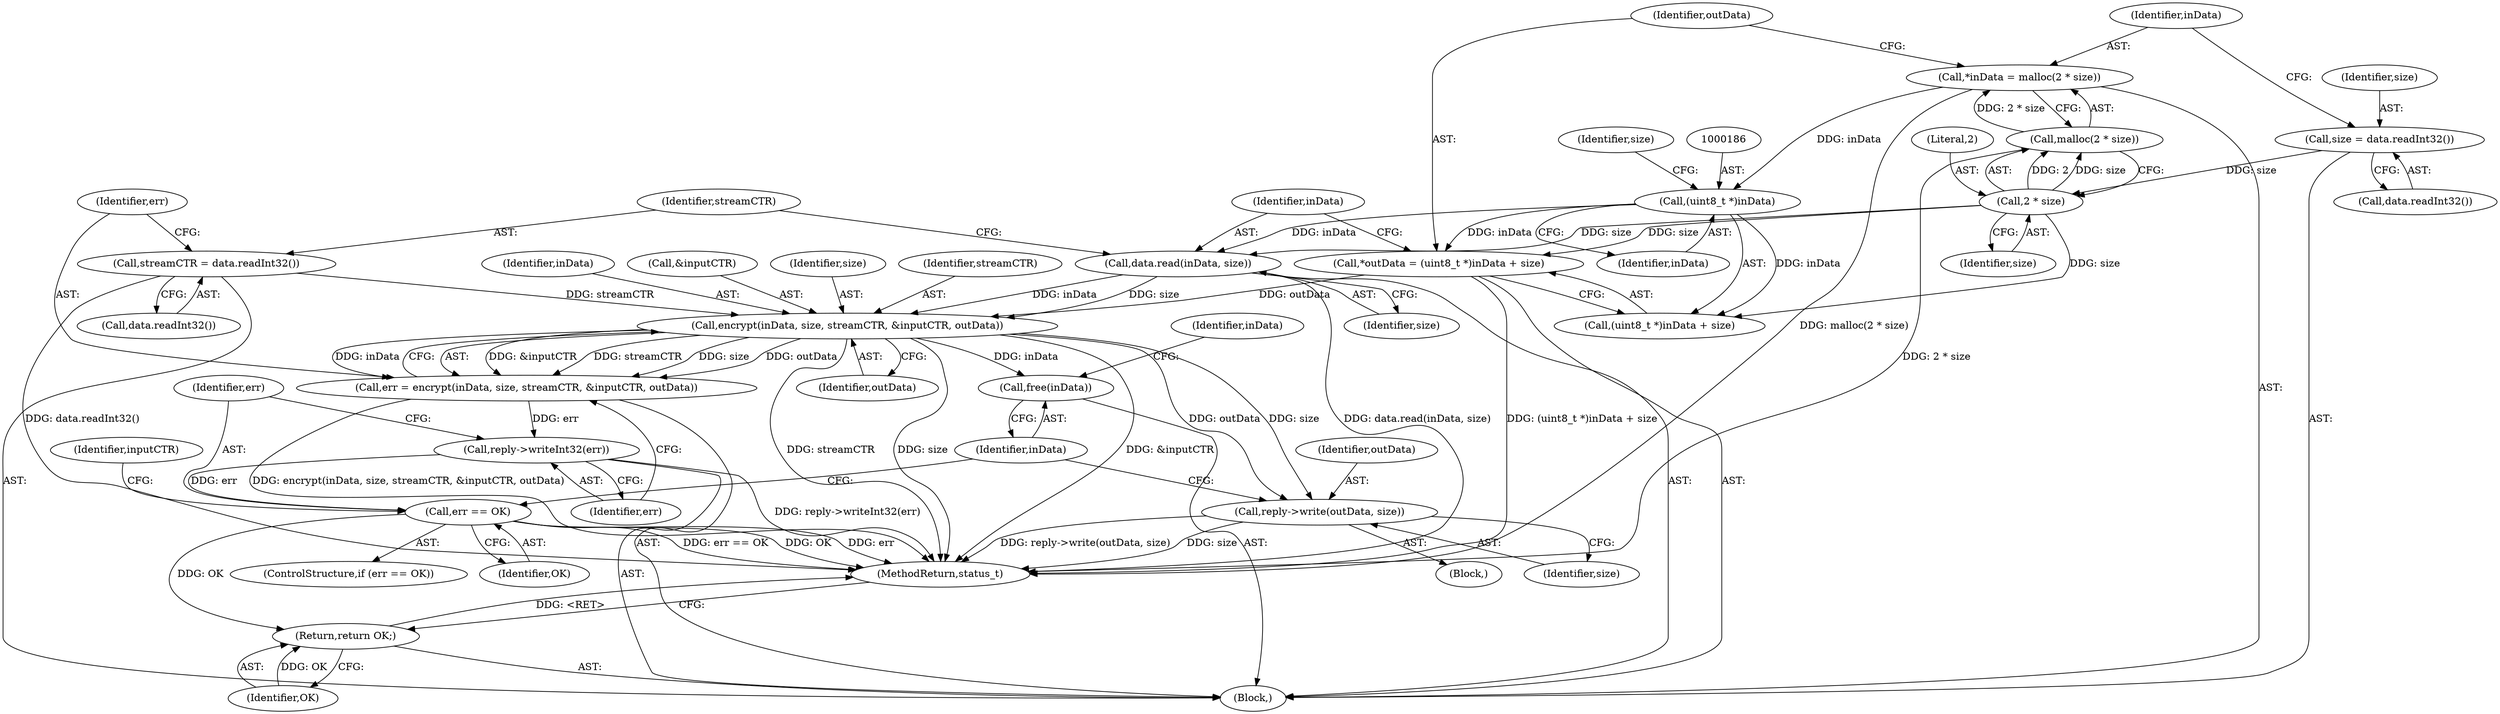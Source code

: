 digraph "0_Android_c82e31a7039a03dca7b37c65b7890ba5c1e18ced@API" {
"1000200" [label="(Call,encrypt(inData, size, streamCTR, &inputCTR, outData))"];
"1000189" [label="(Call,data.read(inData, size))"];
"1000185" [label="(Call,(uint8_t *)inData)"];
"1000175" [label="(Call,*inData = malloc(2 * size))"];
"1000177" [label="(Call,malloc(2 * size))"];
"1000178" [label="(Call,2 * size)"];
"1000171" [label="(Call,size = data.readInt32())"];
"1000193" [label="(Call,streamCTR = data.readInt32())"];
"1000182" [label="(Call,*outData = (uint8_t *)inData + size)"];
"1000198" [label="(Call,err = encrypt(inData, size, streamCTR, &inputCTR, outData))"];
"1000207" [label="(Call,reply->writeInt32(err))"];
"1000210" [label="(Call,err == OK)"];
"1000226" [label="(Return,return OK;)"];
"1000216" [label="(Call,reply->write(outData, size))"];
"1000219" [label="(Call,free(inData))"];
"1000208" [label="(Identifier,err)"];
"1000210" [label="(Call,err == OK)"];
"1000200" [label="(Call,encrypt(inData, size, streamCTR, &inputCTR, outData))"];
"1000201" [label="(Identifier,inData)"];
"1000185" [label="(Call,(uint8_t *)inData)"];
"1000179" [label="(Literal,2)"];
"1000178" [label="(Call,2 * size)"];
"1000184" [label="(Call,(uint8_t *)inData + size)"];
"1000171" [label="(Call,size = data.readInt32())"];
"1000218" [label="(Identifier,size)"];
"1000222" [label="(Identifier,inData)"];
"1000191" [label="(Identifier,size)"];
"1000213" [label="(Block,)"];
"1000227" [label="(Identifier,OK)"];
"1000188" [label="(Identifier,size)"];
"1000183" [label="(Identifier,outData)"];
"1000206" [label="(Identifier,outData)"];
"1000207" [label="(Call,reply->writeInt32(err))"];
"1000180" [label="(Identifier,size)"];
"1000190" [label="(Identifier,inData)"];
"1000187" [label="(Identifier,inData)"];
"1000169" [label="(Block,)"];
"1000204" [label="(Call,&inputCTR)"];
"1000216" [label="(Call,reply->write(outData, size))"];
"1000199" [label="(Identifier,err)"];
"1000202" [label="(Identifier,size)"];
"1000219" [label="(Call,free(inData))"];
"1000176" [label="(Identifier,inData)"];
"1000172" [label="(Identifier,size)"];
"1000357" [label="(MethodReturn,status_t)"];
"1000203" [label="(Identifier,streamCTR)"];
"1000209" [label="(ControlStructure,if (err == OK))"];
"1000226" [label="(Return,return OK;)"];
"1000193" [label="(Call,streamCTR = data.readInt32())"];
"1000211" [label="(Identifier,err)"];
"1000215" [label="(Identifier,inputCTR)"];
"1000220" [label="(Identifier,inData)"];
"1000212" [label="(Identifier,OK)"];
"1000173" [label="(Call,data.readInt32())"];
"1000177" [label="(Call,malloc(2 * size))"];
"1000195" [label="(Call,data.readInt32())"];
"1000175" [label="(Call,*inData = malloc(2 * size))"];
"1000189" [label="(Call,data.read(inData, size))"];
"1000198" [label="(Call,err = encrypt(inData, size, streamCTR, &inputCTR, outData))"];
"1000194" [label="(Identifier,streamCTR)"];
"1000217" [label="(Identifier,outData)"];
"1000182" [label="(Call,*outData = (uint8_t *)inData + size)"];
"1000200" -> "1000198"  [label="AST: "];
"1000200" -> "1000206"  [label="CFG: "];
"1000201" -> "1000200"  [label="AST: "];
"1000202" -> "1000200"  [label="AST: "];
"1000203" -> "1000200"  [label="AST: "];
"1000204" -> "1000200"  [label="AST: "];
"1000206" -> "1000200"  [label="AST: "];
"1000198" -> "1000200"  [label="CFG: "];
"1000200" -> "1000357"  [label="DDG: streamCTR"];
"1000200" -> "1000357"  [label="DDG: &inputCTR"];
"1000200" -> "1000357"  [label="DDG: size"];
"1000200" -> "1000198"  [label="DDG: &inputCTR"];
"1000200" -> "1000198"  [label="DDG: streamCTR"];
"1000200" -> "1000198"  [label="DDG: size"];
"1000200" -> "1000198"  [label="DDG: outData"];
"1000200" -> "1000198"  [label="DDG: inData"];
"1000189" -> "1000200"  [label="DDG: inData"];
"1000189" -> "1000200"  [label="DDG: size"];
"1000193" -> "1000200"  [label="DDG: streamCTR"];
"1000182" -> "1000200"  [label="DDG: outData"];
"1000200" -> "1000216"  [label="DDG: outData"];
"1000200" -> "1000216"  [label="DDG: size"];
"1000200" -> "1000219"  [label="DDG: inData"];
"1000189" -> "1000169"  [label="AST: "];
"1000189" -> "1000191"  [label="CFG: "];
"1000190" -> "1000189"  [label="AST: "];
"1000191" -> "1000189"  [label="AST: "];
"1000194" -> "1000189"  [label="CFG: "];
"1000189" -> "1000357"  [label="DDG: data.read(inData, size)"];
"1000185" -> "1000189"  [label="DDG: inData"];
"1000178" -> "1000189"  [label="DDG: size"];
"1000185" -> "1000184"  [label="AST: "];
"1000185" -> "1000187"  [label="CFG: "];
"1000186" -> "1000185"  [label="AST: "];
"1000187" -> "1000185"  [label="AST: "];
"1000188" -> "1000185"  [label="CFG: "];
"1000185" -> "1000182"  [label="DDG: inData"];
"1000185" -> "1000184"  [label="DDG: inData"];
"1000175" -> "1000185"  [label="DDG: inData"];
"1000175" -> "1000169"  [label="AST: "];
"1000175" -> "1000177"  [label="CFG: "];
"1000176" -> "1000175"  [label="AST: "];
"1000177" -> "1000175"  [label="AST: "];
"1000183" -> "1000175"  [label="CFG: "];
"1000175" -> "1000357"  [label="DDG: malloc(2 * size)"];
"1000177" -> "1000175"  [label="DDG: 2 * size"];
"1000177" -> "1000178"  [label="CFG: "];
"1000178" -> "1000177"  [label="AST: "];
"1000177" -> "1000357"  [label="DDG: 2 * size"];
"1000178" -> "1000177"  [label="DDG: 2"];
"1000178" -> "1000177"  [label="DDG: size"];
"1000178" -> "1000180"  [label="CFG: "];
"1000179" -> "1000178"  [label="AST: "];
"1000180" -> "1000178"  [label="AST: "];
"1000171" -> "1000178"  [label="DDG: size"];
"1000178" -> "1000182"  [label="DDG: size"];
"1000178" -> "1000184"  [label="DDG: size"];
"1000171" -> "1000169"  [label="AST: "];
"1000171" -> "1000173"  [label="CFG: "];
"1000172" -> "1000171"  [label="AST: "];
"1000173" -> "1000171"  [label="AST: "];
"1000176" -> "1000171"  [label="CFG: "];
"1000193" -> "1000169"  [label="AST: "];
"1000193" -> "1000195"  [label="CFG: "];
"1000194" -> "1000193"  [label="AST: "];
"1000195" -> "1000193"  [label="AST: "];
"1000199" -> "1000193"  [label="CFG: "];
"1000193" -> "1000357"  [label="DDG: data.readInt32()"];
"1000182" -> "1000169"  [label="AST: "];
"1000182" -> "1000184"  [label="CFG: "];
"1000183" -> "1000182"  [label="AST: "];
"1000184" -> "1000182"  [label="AST: "];
"1000190" -> "1000182"  [label="CFG: "];
"1000182" -> "1000357"  [label="DDG: (uint8_t *)inData + size"];
"1000198" -> "1000169"  [label="AST: "];
"1000199" -> "1000198"  [label="AST: "];
"1000208" -> "1000198"  [label="CFG: "];
"1000198" -> "1000357"  [label="DDG: encrypt(inData, size, streamCTR, &inputCTR, outData)"];
"1000198" -> "1000207"  [label="DDG: err"];
"1000207" -> "1000169"  [label="AST: "];
"1000207" -> "1000208"  [label="CFG: "];
"1000208" -> "1000207"  [label="AST: "];
"1000211" -> "1000207"  [label="CFG: "];
"1000207" -> "1000357"  [label="DDG: reply->writeInt32(err)"];
"1000207" -> "1000210"  [label="DDG: err"];
"1000210" -> "1000209"  [label="AST: "];
"1000210" -> "1000212"  [label="CFG: "];
"1000211" -> "1000210"  [label="AST: "];
"1000212" -> "1000210"  [label="AST: "];
"1000215" -> "1000210"  [label="CFG: "];
"1000220" -> "1000210"  [label="CFG: "];
"1000210" -> "1000357"  [label="DDG: err == OK"];
"1000210" -> "1000357"  [label="DDG: OK"];
"1000210" -> "1000357"  [label="DDG: err"];
"1000210" -> "1000226"  [label="DDG: OK"];
"1000226" -> "1000169"  [label="AST: "];
"1000226" -> "1000227"  [label="CFG: "];
"1000227" -> "1000226"  [label="AST: "];
"1000357" -> "1000226"  [label="CFG: "];
"1000226" -> "1000357"  [label="DDG: <RET>"];
"1000227" -> "1000226"  [label="DDG: OK"];
"1000216" -> "1000213"  [label="AST: "];
"1000216" -> "1000218"  [label="CFG: "];
"1000217" -> "1000216"  [label="AST: "];
"1000218" -> "1000216"  [label="AST: "];
"1000220" -> "1000216"  [label="CFG: "];
"1000216" -> "1000357"  [label="DDG: reply->write(outData, size)"];
"1000216" -> "1000357"  [label="DDG: size"];
"1000219" -> "1000169"  [label="AST: "];
"1000219" -> "1000220"  [label="CFG: "];
"1000220" -> "1000219"  [label="AST: "];
"1000222" -> "1000219"  [label="CFG: "];
}
